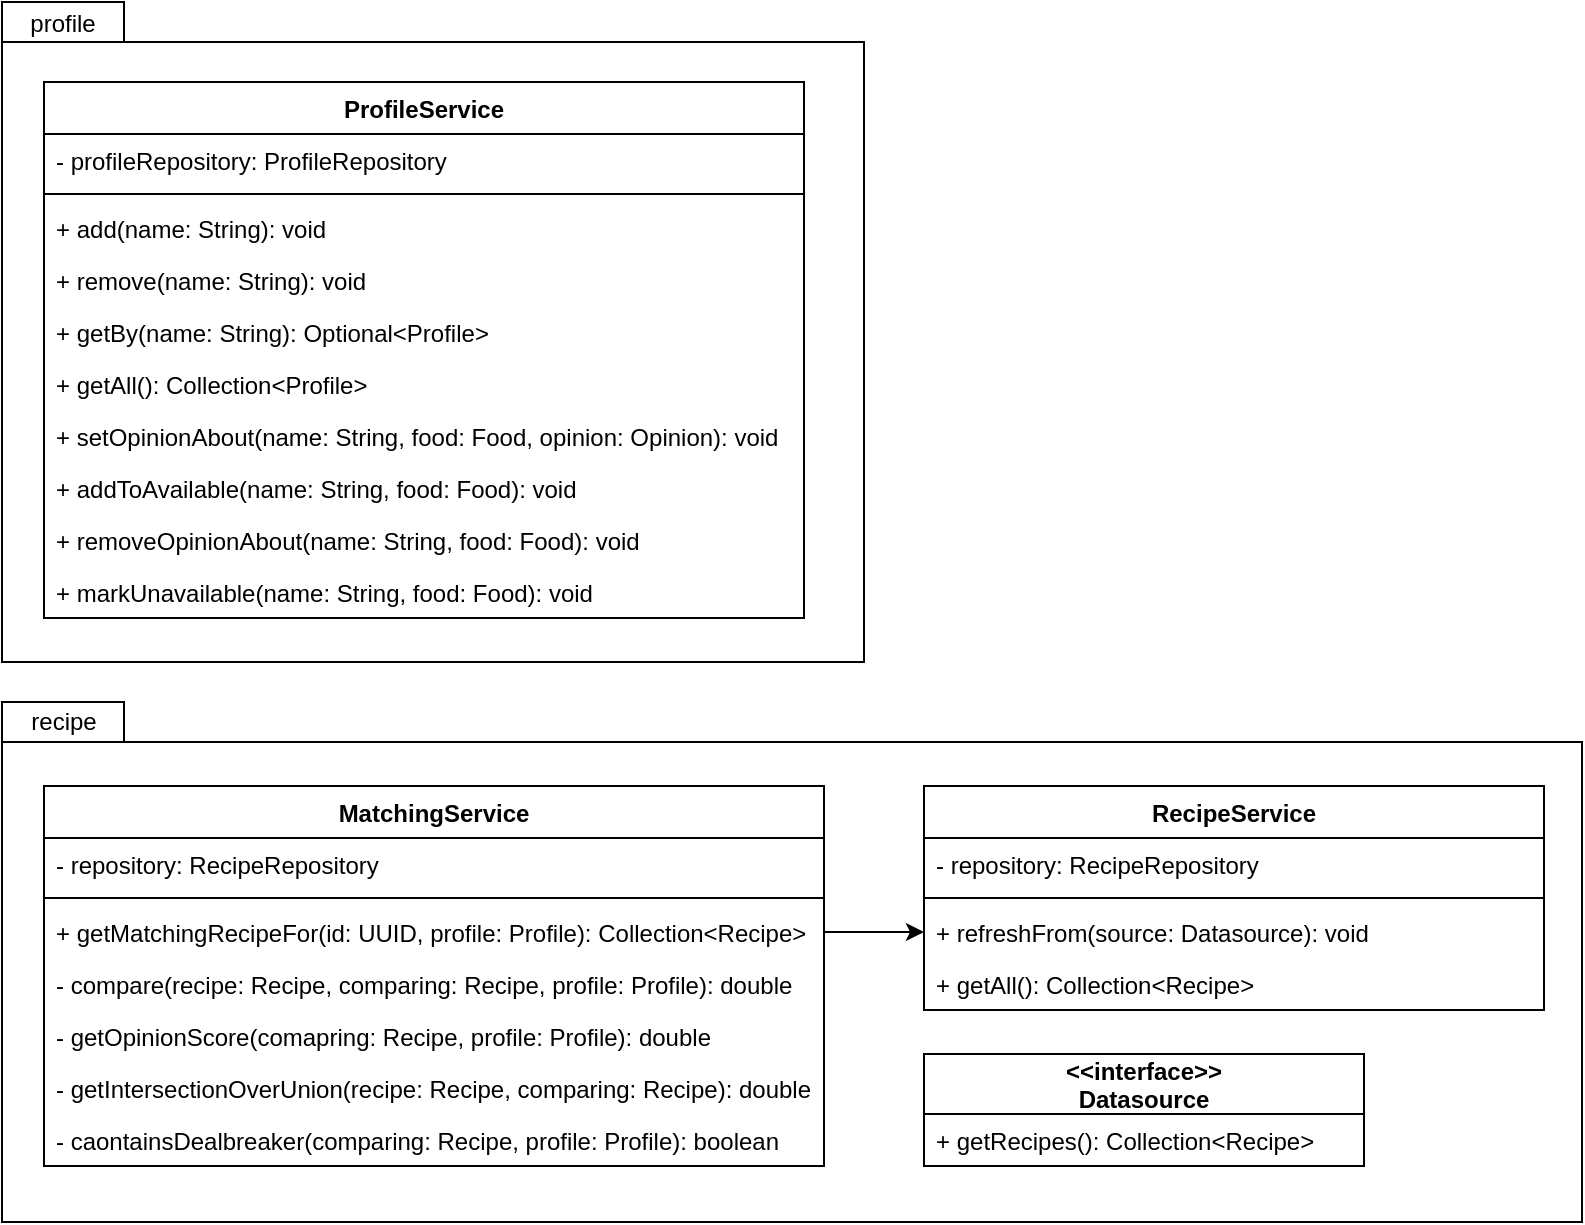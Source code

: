<mxfile version="16.5.1" type="device"><diagram id="C5RBs43oDa-KdzZeNtuy" name="Page-1"><mxGraphModel dx="918" dy="721" grid="1" gridSize="10" guides="1" tooltips="1" connect="1" arrows="1" fold="1" page="1" pageScale="1" pageWidth="827" pageHeight="1169" math="0" shadow="0"><root><mxCell id="WIyWlLk6GJQsqaUBKTNV-0"/><mxCell id="WIyWlLk6GJQsqaUBKTNV-1" parent="WIyWlLk6GJQsqaUBKTNV-0"/><mxCell id="LEwdfI6zBB5O-2Syisgz-38" value="" style="shape=folder;fontStyle=1;spacingTop=10;tabWidth=61;tabHeight=20;tabPosition=left;html=1;" parent="WIyWlLk6GJQsqaUBKTNV-1" vertex="1"><mxGeometry x="19" y="20" width="431" height="330" as="geometry"/></mxCell><mxCell id="LEwdfI6zBB5O-2Syisgz-34" value="" style="shape=folder;fontStyle=1;spacingTop=10;tabWidth=61;tabHeight=20;tabPosition=left;html=1;" parent="WIyWlLk6GJQsqaUBKTNV-1" vertex="1"><mxGeometry x="19" y="370" width="790" height="260" as="geometry"/></mxCell><mxCell id="LEwdfI6zBB5O-2Syisgz-5" value="ProfileService" style="swimlane;fontStyle=1;align=center;verticalAlign=top;childLayout=stackLayout;horizontal=1;startSize=26;horizontalStack=0;resizeParent=1;resizeParentMax=0;resizeLast=0;collapsible=1;marginBottom=0;" parent="WIyWlLk6GJQsqaUBKTNV-1" vertex="1"><mxGeometry x="40" y="60" width="380" height="268" as="geometry"/></mxCell><mxCell id="LEwdfI6zBB5O-2Syisgz-6" value="- profileRepository: ProfileRepository" style="text;strokeColor=none;fillColor=none;align=left;verticalAlign=top;spacingLeft=4;spacingRight=4;overflow=hidden;rotatable=0;points=[[0,0.5],[1,0.5]];portConstraint=eastwest;" parent="LEwdfI6zBB5O-2Syisgz-5" vertex="1"><mxGeometry y="26" width="380" height="26" as="geometry"/></mxCell><mxCell id="LEwdfI6zBB5O-2Syisgz-7" value="" style="line;strokeWidth=1;fillColor=none;align=left;verticalAlign=middle;spacingTop=-1;spacingLeft=3;spacingRight=3;rotatable=0;labelPosition=right;points=[];portConstraint=eastwest;" parent="LEwdfI6zBB5O-2Syisgz-5" vertex="1"><mxGeometry y="52" width="380" height="8" as="geometry"/></mxCell><mxCell id="LEwdfI6zBB5O-2Syisgz-8" value="+ add(name: String): void" style="text;strokeColor=none;fillColor=none;align=left;verticalAlign=top;spacingLeft=4;spacingRight=4;overflow=hidden;rotatable=0;points=[[0,0.5],[1,0.5]];portConstraint=eastwest;" parent="LEwdfI6zBB5O-2Syisgz-5" vertex="1"><mxGeometry y="60" width="380" height="26" as="geometry"/></mxCell><mxCell id="LEwdfI6zBB5O-2Syisgz-9" value="+ remove(name: String): void" style="text;strokeColor=none;fillColor=none;align=left;verticalAlign=top;spacingLeft=4;spacingRight=4;overflow=hidden;rotatable=0;points=[[0,0.5],[1,0.5]];portConstraint=eastwest;" parent="LEwdfI6zBB5O-2Syisgz-5" vertex="1"><mxGeometry y="86" width="380" height="26" as="geometry"/></mxCell><mxCell id="LEwdfI6zBB5O-2Syisgz-10" value="+ getBy(name: String): Optional&lt;Profile&gt;" style="text;strokeColor=none;fillColor=none;align=left;verticalAlign=top;spacingLeft=4;spacingRight=4;overflow=hidden;rotatable=0;points=[[0,0.5],[1,0.5]];portConstraint=eastwest;" parent="LEwdfI6zBB5O-2Syisgz-5" vertex="1"><mxGeometry y="112" width="380" height="26" as="geometry"/></mxCell><mxCell id="LEwdfI6zBB5O-2Syisgz-11" value="+ getAll(): Collection&lt;Profile&gt;" style="text;strokeColor=none;fillColor=none;align=left;verticalAlign=top;spacingLeft=4;spacingRight=4;overflow=hidden;rotatable=0;points=[[0,0.5],[1,0.5]];portConstraint=eastwest;" parent="LEwdfI6zBB5O-2Syisgz-5" vertex="1"><mxGeometry y="138" width="380" height="26" as="geometry"/></mxCell><mxCell id="LEwdfI6zBB5O-2Syisgz-12" value="+ setOpinionAbout(name: String, food: Food, opinion: Opinion): void" style="text;strokeColor=none;fillColor=none;align=left;verticalAlign=top;spacingLeft=4;spacingRight=4;overflow=hidden;rotatable=0;points=[[0,0.5],[1,0.5]];portConstraint=eastwest;" parent="LEwdfI6zBB5O-2Syisgz-5" vertex="1"><mxGeometry y="164" width="380" height="26" as="geometry"/></mxCell><mxCell id="LEwdfI6zBB5O-2Syisgz-13" value="+ addToAvailable(name: String, food: Food): void" style="text;strokeColor=none;fillColor=none;align=left;verticalAlign=top;spacingLeft=4;spacingRight=4;overflow=hidden;rotatable=0;points=[[0,0.5],[1,0.5]];portConstraint=eastwest;" parent="LEwdfI6zBB5O-2Syisgz-5" vertex="1"><mxGeometry y="190" width="380" height="26" as="geometry"/></mxCell><mxCell id="LEwdfI6zBB5O-2Syisgz-14" value="+ removeOpinionAbout(name: String, food: Food): void" style="text;strokeColor=none;fillColor=none;align=left;verticalAlign=top;spacingLeft=4;spacingRight=4;overflow=hidden;rotatable=0;points=[[0,0.5],[1,0.5]];portConstraint=eastwest;" parent="LEwdfI6zBB5O-2Syisgz-5" vertex="1"><mxGeometry y="216" width="380" height="26" as="geometry"/></mxCell><mxCell id="LEwdfI6zBB5O-2Syisgz-15" value="+ markUnavailable(name: String, food: Food): void" style="text;strokeColor=none;fillColor=none;align=left;verticalAlign=top;spacingLeft=4;spacingRight=4;overflow=hidden;rotatable=0;points=[[0,0.5],[1,0.5]];portConstraint=eastwest;" parent="LEwdfI6zBB5O-2Syisgz-5" vertex="1"><mxGeometry y="242" width="380" height="26" as="geometry"/></mxCell><mxCell id="LEwdfI6zBB5O-2Syisgz-16" value="MatchingService" style="swimlane;fontStyle=1;align=center;verticalAlign=top;childLayout=stackLayout;horizontal=1;startSize=26;horizontalStack=0;resizeParent=1;resizeParentMax=0;resizeLast=0;collapsible=1;marginBottom=0;" parent="WIyWlLk6GJQsqaUBKTNV-1" vertex="1"><mxGeometry x="40" y="412" width="390" height="190" as="geometry"/></mxCell><mxCell id="LEwdfI6zBB5O-2Syisgz-24" value="- repository: RecipeRepository" style="text;strokeColor=none;fillColor=none;align=left;verticalAlign=top;spacingLeft=4;spacingRight=4;overflow=hidden;rotatable=0;points=[[0,0.5],[1,0.5]];portConstraint=eastwest;" parent="LEwdfI6zBB5O-2Syisgz-16" vertex="1"><mxGeometry y="26" width="390" height="26" as="geometry"/></mxCell><mxCell id="LEwdfI6zBB5O-2Syisgz-18" value="" style="line;strokeWidth=1;fillColor=none;align=left;verticalAlign=middle;spacingTop=-1;spacingLeft=3;spacingRight=3;rotatable=0;labelPosition=right;points=[];portConstraint=eastwest;" parent="LEwdfI6zBB5O-2Syisgz-16" vertex="1"><mxGeometry y="52" width="390" height="8" as="geometry"/></mxCell><mxCell id="LEwdfI6zBB5O-2Syisgz-19" value="+ getMatchingRecipeFor(id: UUID, profile: Profile): Collection&lt;Recipe&gt;" style="text;strokeColor=none;fillColor=none;align=left;verticalAlign=top;spacingLeft=4;spacingRight=4;overflow=hidden;rotatable=0;points=[[0,0.5],[1,0.5]];portConstraint=eastwest;" parent="LEwdfI6zBB5O-2Syisgz-16" vertex="1"><mxGeometry y="60" width="390" height="26" as="geometry"/></mxCell><mxCell id="LEwdfI6zBB5O-2Syisgz-20" value="- compare(recipe: Recipe, comparing: Recipe, profile: Profile): double" style="text;strokeColor=none;fillColor=none;align=left;verticalAlign=top;spacingLeft=4;spacingRight=4;overflow=hidden;rotatable=0;points=[[0,0.5],[1,0.5]];portConstraint=eastwest;" parent="LEwdfI6zBB5O-2Syisgz-16" vertex="1"><mxGeometry y="86" width="390" height="26" as="geometry"/></mxCell><mxCell id="LEwdfI6zBB5O-2Syisgz-21" value="- getOpinionScore(comapring: Recipe, profile: Profile): double" style="text;strokeColor=none;fillColor=none;align=left;verticalAlign=top;spacingLeft=4;spacingRight=4;overflow=hidden;rotatable=0;points=[[0,0.5],[1,0.5]];portConstraint=eastwest;" parent="LEwdfI6zBB5O-2Syisgz-16" vertex="1"><mxGeometry y="112" width="390" height="26" as="geometry"/></mxCell><mxCell id="LEwdfI6zBB5O-2Syisgz-22" value="- getIntersectionOverUnion(recipe: Recipe, comparing: Recipe): double" style="text;strokeColor=none;fillColor=none;align=left;verticalAlign=top;spacingLeft=4;spacingRight=4;overflow=hidden;rotatable=0;points=[[0,0.5],[1,0.5]];portConstraint=eastwest;" parent="LEwdfI6zBB5O-2Syisgz-16" vertex="1"><mxGeometry y="138" width="390" height="26" as="geometry"/></mxCell><mxCell id="LEwdfI6zBB5O-2Syisgz-23" value="- caontainsDealbreaker(comparing: Recipe, profile: Profile): boolean" style="text;strokeColor=none;fillColor=none;align=left;verticalAlign=top;spacingLeft=4;spacingRight=4;overflow=hidden;rotatable=0;points=[[0,0.5],[1,0.5]];portConstraint=eastwest;" parent="LEwdfI6zBB5O-2Syisgz-16" vertex="1"><mxGeometry y="164" width="390" height="26" as="geometry"/></mxCell><mxCell id="LEwdfI6zBB5O-2Syisgz-25" value="RecipeService" style="swimlane;fontStyle=1;align=center;verticalAlign=top;childLayout=stackLayout;horizontal=1;startSize=26;horizontalStack=0;resizeParent=1;resizeParentMax=0;resizeLast=0;collapsible=1;marginBottom=0;" parent="WIyWlLk6GJQsqaUBKTNV-1" vertex="1"><mxGeometry x="480" y="412" width="310" height="112" as="geometry"/></mxCell><mxCell id="LEwdfI6zBB5O-2Syisgz-26" value="- repository: RecipeRepository" style="text;strokeColor=none;fillColor=none;align=left;verticalAlign=top;spacingLeft=4;spacingRight=4;overflow=hidden;rotatable=0;points=[[0,0.5],[1,0.5]];portConstraint=eastwest;" parent="LEwdfI6zBB5O-2Syisgz-25" vertex="1"><mxGeometry y="26" width="310" height="26" as="geometry"/></mxCell><mxCell id="LEwdfI6zBB5O-2Syisgz-27" value="" style="line;strokeWidth=1;fillColor=none;align=left;verticalAlign=middle;spacingTop=-1;spacingLeft=3;spacingRight=3;rotatable=0;labelPosition=right;points=[];portConstraint=eastwest;" parent="LEwdfI6zBB5O-2Syisgz-25" vertex="1"><mxGeometry y="52" width="310" height="8" as="geometry"/></mxCell><mxCell id="LEwdfI6zBB5O-2Syisgz-28" value="+ refreshFrom(source: Datasource): void" style="text;strokeColor=none;fillColor=none;align=left;verticalAlign=top;spacingLeft=4;spacingRight=4;overflow=hidden;rotatable=0;points=[[0,0.5],[1,0.5]];portConstraint=eastwest;" parent="LEwdfI6zBB5O-2Syisgz-25" vertex="1"><mxGeometry y="60" width="310" height="26" as="geometry"/></mxCell><mxCell id="LEwdfI6zBB5O-2Syisgz-29" value="+ getAll(): Collection&lt;Recipe&gt;" style="text;strokeColor=none;fillColor=none;align=left;verticalAlign=top;spacingLeft=4;spacingRight=4;overflow=hidden;rotatable=0;points=[[0,0.5],[1,0.5]];portConstraint=eastwest;" parent="LEwdfI6zBB5O-2Syisgz-25" vertex="1"><mxGeometry y="86" width="310" height="26" as="geometry"/></mxCell><mxCell id="LEwdfI6zBB5O-2Syisgz-30" value="&lt;&lt;interface&gt;&gt;&#10;Datasource" style="swimlane;fontStyle=1;childLayout=stackLayout;horizontal=1;startSize=30;fillColor=none;horizontalStack=0;resizeParent=1;resizeParentMax=0;resizeLast=0;collapsible=1;marginBottom=0;" parent="WIyWlLk6GJQsqaUBKTNV-1" vertex="1"><mxGeometry x="480" y="546" width="220" height="56" as="geometry"/></mxCell><mxCell id="LEwdfI6zBB5O-2Syisgz-31" value="+ getRecipes(): Collection&lt;Recipe&gt;" style="text;strokeColor=none;fillColor=none;align=left;verticalAlign=top;spacingLeft=4;spacingRight=4;overflow=hidden;rotatable=0;points=[[0,0.5],[1,0.5]];portConstraint=eastwest;" parent="LEwdfI6zBB5O-2Syisgz-30" vertex="1"><mxGeometry y="30" width="220" height="26" as="geometry"/></mxCell><mxCell id="LEwdfI6zBB5O-2Syisgz-35" value="profile" style="text;html=1;strokeColor=none;fillColor=none;align=center;verticalAlign=middle;whiteSpace=wrap;rounded=0;" parent="WIyWlLk6GJQsqaUBKTNV-1" vertex="1"><mxGeometry x="22" y="20" width="55" height="22" as="geometry"/></mxCell><mxCell id="LEwdfI6zBB5O-2Syisgz-36" value="recipe" style="text;html=1;strokeColor=none;fillColor=none;align=center;verticalAlign=middle;whiteSpace=wrap;rounded=0;" parent="WIyWlLk6GJQsqaUBKTNV-1" vertex="1"><mxGeometry x="22" y="370" width="56" height="20" as="geometry"/></mxCell><mxCell id="x2OX-q0VAT2ARUqq8n0K-0" style="edgeStyle=orthogonalEdgeStyle;rounded=0;orthogonalLoop=1;jettySize=auto;html=1;exitX=1;exitY=0.5;exitDx=0;exitDy=0;entryX=0;entryY=0.5;entryDx=0;entryDy=0;" edge="1" parent="WIyWlLk6GJQsqaUBKTNV-1" source="LEwdfI6zBB5O-2Syisgz-19" target="LEwdfI6zBB5O-2Syisgz-28"><mxGeometry relative="1" as="geometry"/></mxCell></root></mxGraphModel></diagram></mxfile>